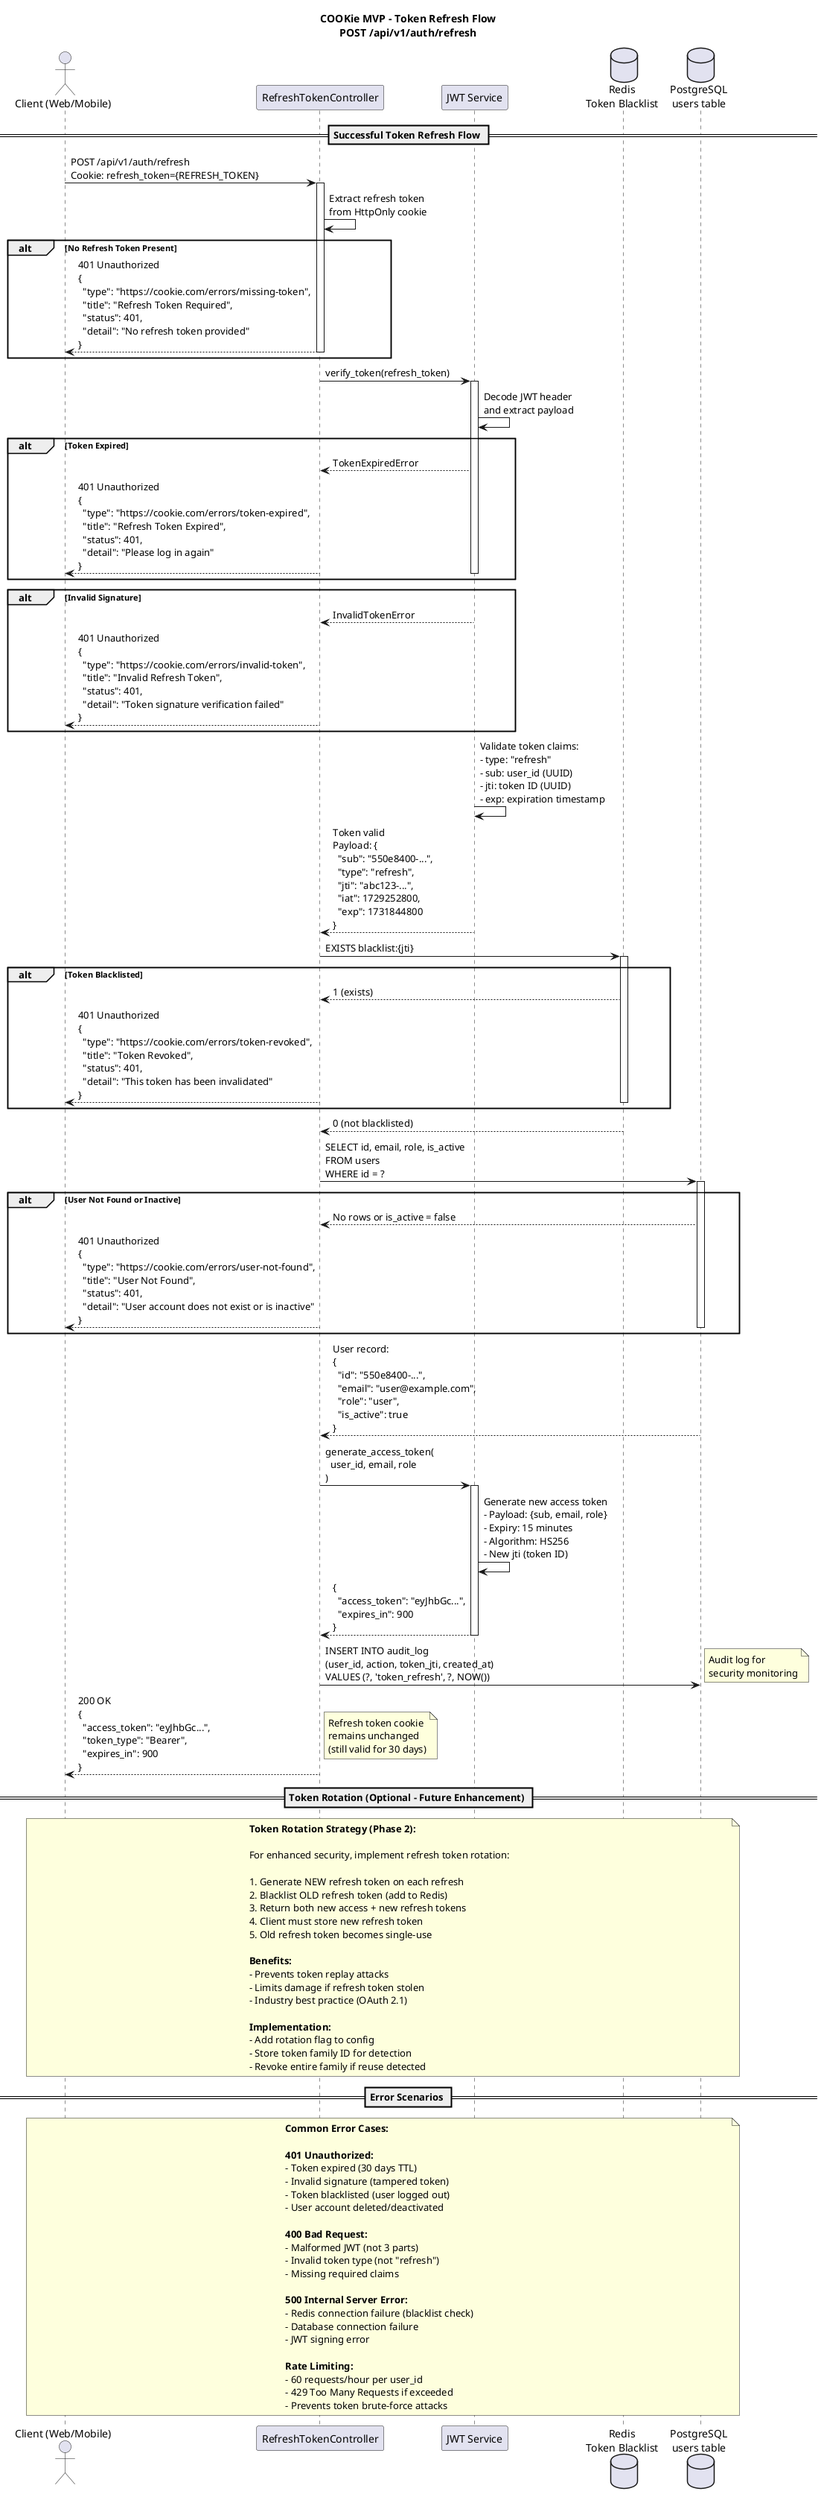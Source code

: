 @startuml sequence_auth_token_refresh

title COOKie MVP - Token Refresh Flow\nPOST /api/v1/auth/refresh

actor "Client (Web/Mobile)" as Client
participant "RefreshTokenController" as Controller
participant "JWT Service" as JWT
database "Redis\nToken Blacklist" as Redis
database "PostgreSQL\nusers table" as DB

== Successful Token Refresh Flow ==

Client -> Controller: POST /api/v1/auth/refresh\nCookie: refresh_token={REFRESH_TOKEN}

activate Controller

Controller -> Controller: Extract refresh token\nfrom HttpOnly cookie

alt No Refresh Token Present
  Controller --> Client: 401 Unauthorized\n{\n  "type": "https://cookie.com/errors/missing-token",\n  "title": "Refresh Token Required",\n  "status": 401,\n  "detail": "No refresh token provided"\n}
  deactivate Controller
end

Controller -> JWT: verify_token(refresh_token)
activate JWT

JWT -> JWT: Decode JWT header\nand extract payload

alt Token Expired
  JWT --> Controller: TokenExpiredError

  Controller --> Client: 401 Unauthorized\n{\n  "type": "https://cookie.com/errors/token-expired",\n  "title": "Refresh Token Expired",\n  "status": 401,\n  "detail": "Please log in again"\n}
  deactivate JWT
  deactivate Controller
end

alt Invalid Signature
  JWT --> Controller: InvalidTokenError

  Controller --> Client: 401 Unauthorized\n{\n  "type": "https://cookie.com/errors/invalid-token",\n  "title": "Invalid Refresh Token",\n  "status": 401,\n  "detail": "Token signature verification failed"\n}
  deactivate JWT
  deactivate Controller
end

JWT -> JWT: Validate token claims:\n- type: "refresh"\n- sub: user_id (UUID)\n- jti: token ID (UUID)\n- exp: expiration timestamp

JWT --> Controller: Token valid\nPayload: {\n  "sub": "550e8400-...",\n  "type": "refresh",\n  "jti": "abc123-...",\n  "iat": 1729252800,\n  "exp": 1731844800\n}

deactivate JWT

Controller -> Redis: EXISTS blacklist:{jti}
activate Redis

alt Token Blacklisted
  Redis --> Controller: 1 (exists)

  Controller --> Client: 401 Unauthorized\n{\n  "type": "https://cookie.com/errors/token-revoked",\n  "title": "Token Revoked",\n  "status": 401,\n  "detail": "This token has been invalidated"\n}
  deactivate Redis
  deactivate Controller
end

Redis --> Controller: 0 (not blacklisted)
deactivate Redis

Controller -> DB: SELECT id, email, role, is_active\nFROM users\nWHERE id = ?
activate DB

alt User Not Found or Inactive
  DB --> Controller: No rows or is_active = false

  Controller --> Client: 401 Unauthorized\n{\n  "type": "https://cookie.com/errors/user-not-found",\n  "title": "User Not Found",\n  "status": 401,\n  "detail": "User account does not exist or is inactive"\n}
  deactivate DB
  deactivate Controller
end

DB --> Controller: User record:\n{\n  "id": "550e8400-...",\n  "email": "user@example.com",\n  "role": "user",\n  "is_active": true\n}
deactivate DB

Controller -> JWT: generate_access_token(\n  user_id, email, role\n)
activate JWT

JWT -> JWT: Generate new access token\n- Payload: {sub, email, role}\n- Expiry: 15 minutes\n- Algorithm: HS256\n- New jti (token ID)

JWT --> Controller: {\n  "access_token": "eyJhbGc...",\n  "expires_in": 900\n}
deactivate JWT

Controller -> DB: INSERT INTO audit_log\n(user_id, action, token_jti, created_at)\nVALUES (?, 'token_refresh', ?, NOW())
note right: Audit log for\nsecurity monitoring

Controller --> Client: 200 OK\n{\n  "access_token": "eyJhbGc...",\n  "token_type": "Bearer",\n  "expires_in": 900\n}

note right: Refresh token cookie\nremains unchanged\n(still valid for 30 days)

deactivate Controller

== Token Rotation (Optional - Future Enhancement) ==

note over Client, DB
  **Token Rotation Strategy (Phase 2):**

  For enhanced security, implement refresh token rotation:

  1. Generate NEW refresh token on each refresh
  2. Blacklist OLD refresh token (add to Redis)
  3. Return both new access + new refresh tokens
  4. Client must store new refresh token
  5. Old refresh token becomes single-use

  **Benefits:**
  - Prevents token replay attacks
  - Limits damage if refresh token stolen
  - Industry best practice (OAuth 2.1)

  **Implementation:**
  - Add rotation flag to config
  - Store token family ID for detection
  - Revoke entire family if reuse detected
end note

== Error Scenarios ==

note over Client, DB
  **Common Error Cases:**

  **401 Unauthorized:**
  - Token expired (30 days TTL)
  - Invalid signature (tampered token)
  - Token blacklisted (user logged out)
  - User account deleted/deactivated

  **400 Bad Request:**
  - Malformed JWT (not 3 parts)
  - Invalid token type (not "refresh")
  - Missing required claims

  **500 Internal Server Error:**
  - Redis connection failure (blacklist check)
  - Database connection failure
  - JWT signing error

  **Rate Limiting:**
  - 60 requests/hour per user_id
  - 429 Too Many Requests if exceeded
  - Prevents token brute-force attacks
end note

@enduml

